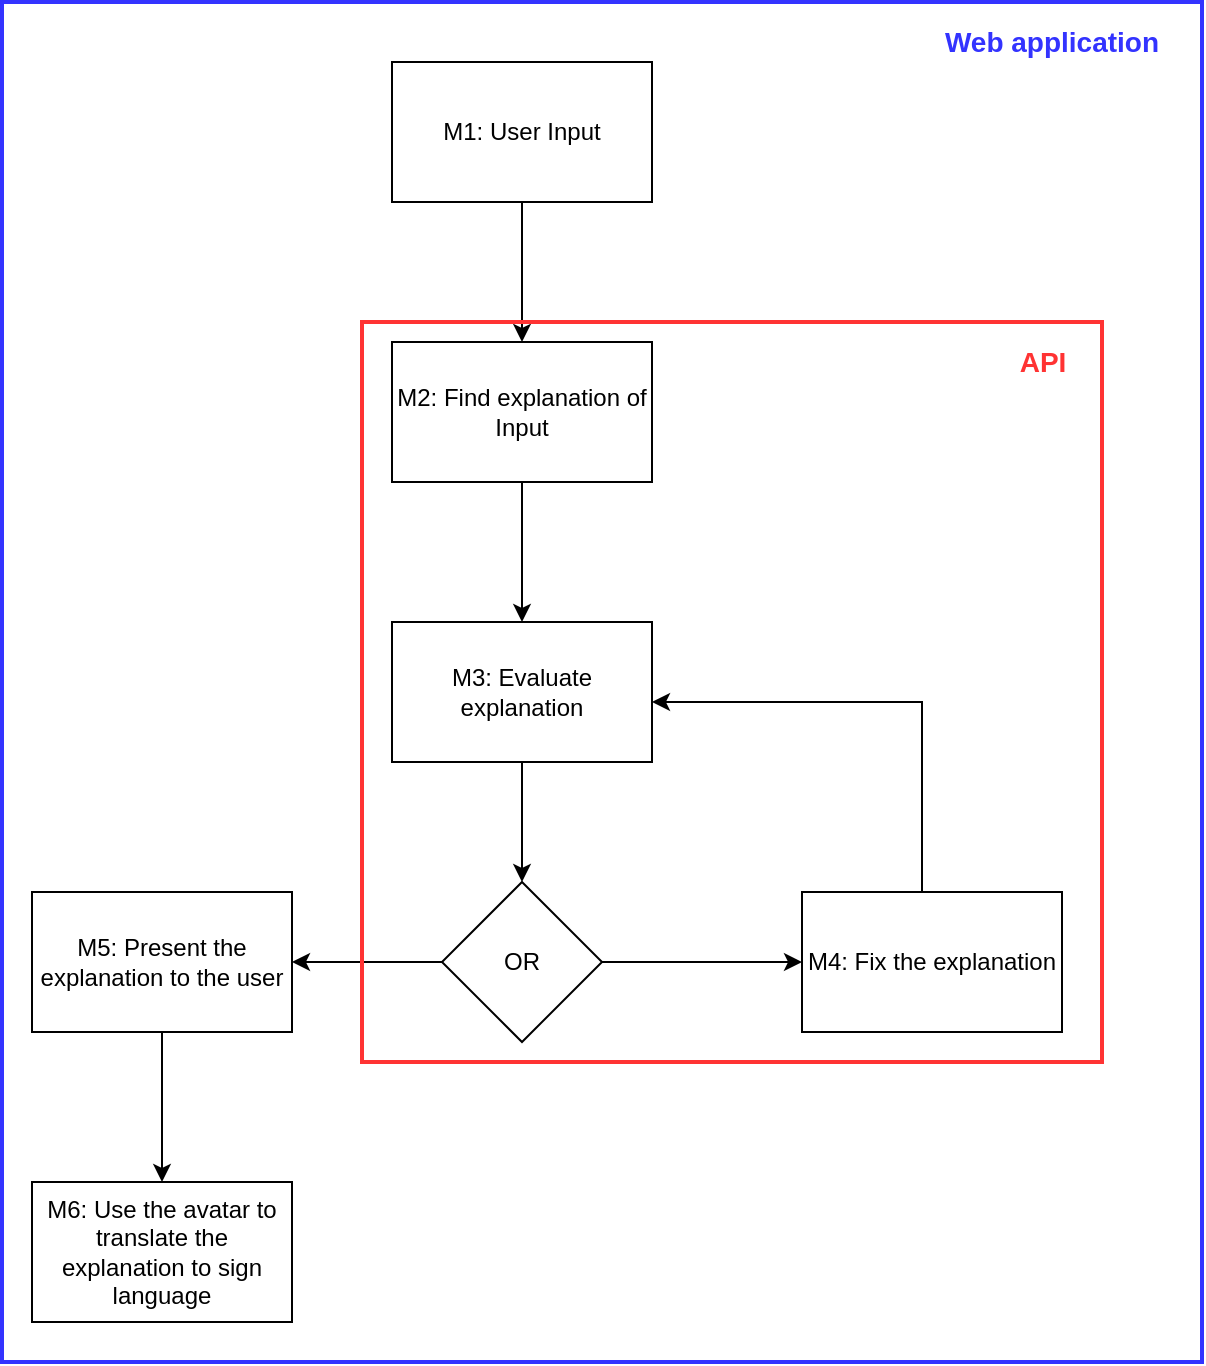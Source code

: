 <mxfile version="12.7.2" type="device"><diagram id="5eMTFsiMyjp2MxNCRiQs" name="Page-1"><mxGraphModel dx="1422" dy="800" grid="1" gridSize="10" guides="1" tooltips="1" connect="1" arrows="1" fold="1" page="1" pageScale="1" pageWidth="827" pageHeight="1169" math="0" shadow="0"><root><mxCell id="0"/><mxCell id="1" parent="0"/><mxCell id="eYLDSmLVNI5Te5FyY-cA-4" value="" style="edgeStyle=orthogonalEdgeStyle;rounded=0;orthogonalLoop=1;jettySize=auto;html=1;" parent="1" source="eYLDSmLVNI5Te5FyY-cA-1" target="eYLDSmLVNI5Te5FyY-cA-3" edge="1"><mxGeometry relative="1" as="geometry"/></mxCell><mxCell id="eYLDSmLVNI5Te5FyY-cA-1" value="M1: User Input" style="rounded=0;whiteSpace=wrap;html=1;" parent="1" vertex="1"><mxGeometry x="235" y="70" width="130" height="70" as="geometry"/></mxCell><mxCell id="eYLDSmLVNI5Te5FyY-cA-6" value="" style="edgeStyle=orthogonalEdgeStyle;rounded=0;orthogonalLoop=1;jettySize=auto;html=1;" parent="1" source="eYLDSmLVNI5Te5FyY-cA-3" target="eYLDSmLVNI5Te5FyY-cA-5" edge="1"><mxGeometry relative="1" as="geometry"/></mxCell><mxCell id="eYLDSmLVNI5Te5FyY-cA-3" value="M2: Find explanation of Input" style="rounded=0;whiteSpace=wrap;html=1;" parent="1" vertex="1"><mxGeometry x="235" y="210" width="130" height="70" as="geometry"/></mxCell><mxCell id="eYLDSmLVNI5Te5FyY-cA-10" style="edgeStyle=orthogonalEdgeStyle;rounded=0;orthogonalLoop=1;jettySize=auto;html=1;" parent="1" source="eYLDSmLVNI5Te5FyY-cA-5" target="eYLDSmLVNI5Te5FyY-cA-9" edge="1"><mxGeometry relative="1" as="geometry"/></mxCell><mxCell id="eYLDSmLVNI5Te5FyY-cA-5" value="M3: Evaluate explanation" style="rounded=0;whiteSpace=wrap;html=1;" parent="1" vertex="1"><mxGeometry x="235" y="350" width="130" height="70" as="geometry"/></mxCell><mxCell id="eYLDSmLVNI5Te5FyY-cA-14" style="edgeStyle=orthogonalEdgeStyle;rounded=0;orthogonalLoop=1;jettySize=auto;html=1;" parent="1" source="eYLDSmLVNI5Te5FyY-cA-9" target="eYLDSmLVNI5Te5FyY-cA-13" edge="1"><mxGeometry relative="1" as="geometry"/></mxCell><mxCell id="eYLDSmLVNI5Te5FyY-cA-16" style="edgeStyle=orthogonalEdgeStyle;rounded=0;orthogonalLoop=1;jettySize=auto;html=1;" parent="1" source="eYLDSmLVNI5Te5FyY-cA-9" target="eYLDSmLVNI5Te5FyY-cA-15" edge="1"><mxGeometry relative="1" as="geometry"/></mxCell><mxCell id="eYLDSmLVNI5Te5FyY-cA-9" value="OR" style="rhombus;whiteSpace=wrap;html=1;" parent="1" vertex="1"><mxGeometry x="260" y="480" width="80" height="80" as="geometry"/></mxCell><mxCell id="jmCLQ9ifneZUJLs-ptmT-2" style="edgeStyle=orthogonalEdgeStyle;rounded=0;orthogonalLoop=1;jettySize=auto;html=1;" parent="1" source="eYLDSmLVNI5Te5FyY-cA-13" target="jmCLQ9ifneZUJLs-ptmT-1" edge="1"><mxGeometry relative="1" as="geometry"/></mxCell><mxCell id="eYLDSmLVNI5Te5FyY-cA-13" value="M5: Present the explanation to the user" style="rounded=0;whiteSpace=wrap;html=1;" parent="1" vertex="1"><mxGeometry x="55" y="485" width="130" height="70" as="geometry"/></mxCell><mxCell id="eYLDSmLVNI5Te5FyY-cA-17" style="edgeStyle=orthogonalEdgeStyle;rounded=0;orthogonalLoop=1;jettySize=auto;html=1;" parent="1" source="eYLDSmLVNI5Te5FyY-cA-15" target="eYLDSmLVNI5Te5FyY-cA-5" edge="1"><mxGeometry relative="1" as="geometry"><Array as="points"><mxPoint x="500" y="390"/></Array></mxGeometry></mxCell><mxCell id="eYLDSmLVNI5Te5FyY-cA-15" value="M4: Fix the explanation" style="rounded=0;whiteSpace=wrap;html=1;" parent="1" vertex="1"><mxGeometry x="440" y="485" width="130" height="70" as="geometry"/></mxCell><mxCell id="jmCLQ9ifneZUJLs-ptmT-1" value="M6: Use the avatar to translate the explanation to sign language" style="rounded=0;whiteSpace=wrap;html=1;" parent="1" vertex="1"><mxGeometry x="55" y="630" width="130" height="70" as="geometry"/></mxCell><mxCell id="pYMLTCosAGNaSfiLdPd7-1" value="" style="whiteSpace=wrap;html=1;aspect=fixed;fillColor=none;strokeWidth=2;strokeColor=#FF3333;" vertex="1" parent="1"><mxGeometry x="220" y="200" width="370" height="370" as="geometry"/></mxCell><mxCell id="pYMLTCosAGNaSfiLdPd7-2" value="&lt;b&gt;&lt;font style=&quot;font-size: 14px&quot; color=&quot;#ff3333&quot;&gt;API&lt;/font&gt;&lt;/b&gt;" style="text;html=1;align=center;verticalAlign=middle;resizable=0;points=[];autosize=1;" vertex="1" parent="1"><mxGeometry x="540" y="210" width="40" height="20" as="geometry"/></mxCell><mxCell id="pYMLTCosAGNaSfiLdPd7-3" value="" style="rounded=0;whiteSpace=wrap;html=1;strokeColor=#3333FF;strokeWidth=2;fillColor=none;" vertex="1" parent="1"><mxGeometry x="40" y="40" width="600" height="680" as="geometry"/></mxCell><mxCell id="pYMLTCosAGNaSfiLdPd7-4" value="&lt;b&gt;&lt;font style=&quot;font-size: 14px&quot; color=&quot;#3333ff&quot;&gt;Web application&lt;/font&gt;&lt;/b&gt;" style="text;html=1;strokeColor=none;fillColor=none;align=center;verticalAlign=middle;whiteSpace=wrap;rounded=0;" vertex="1" parent="1"><mxGeometry x="500" y="50" width="130" height="20" as="geometry"/></mxCell></root></mxGraphModel></diagram></mxfile>